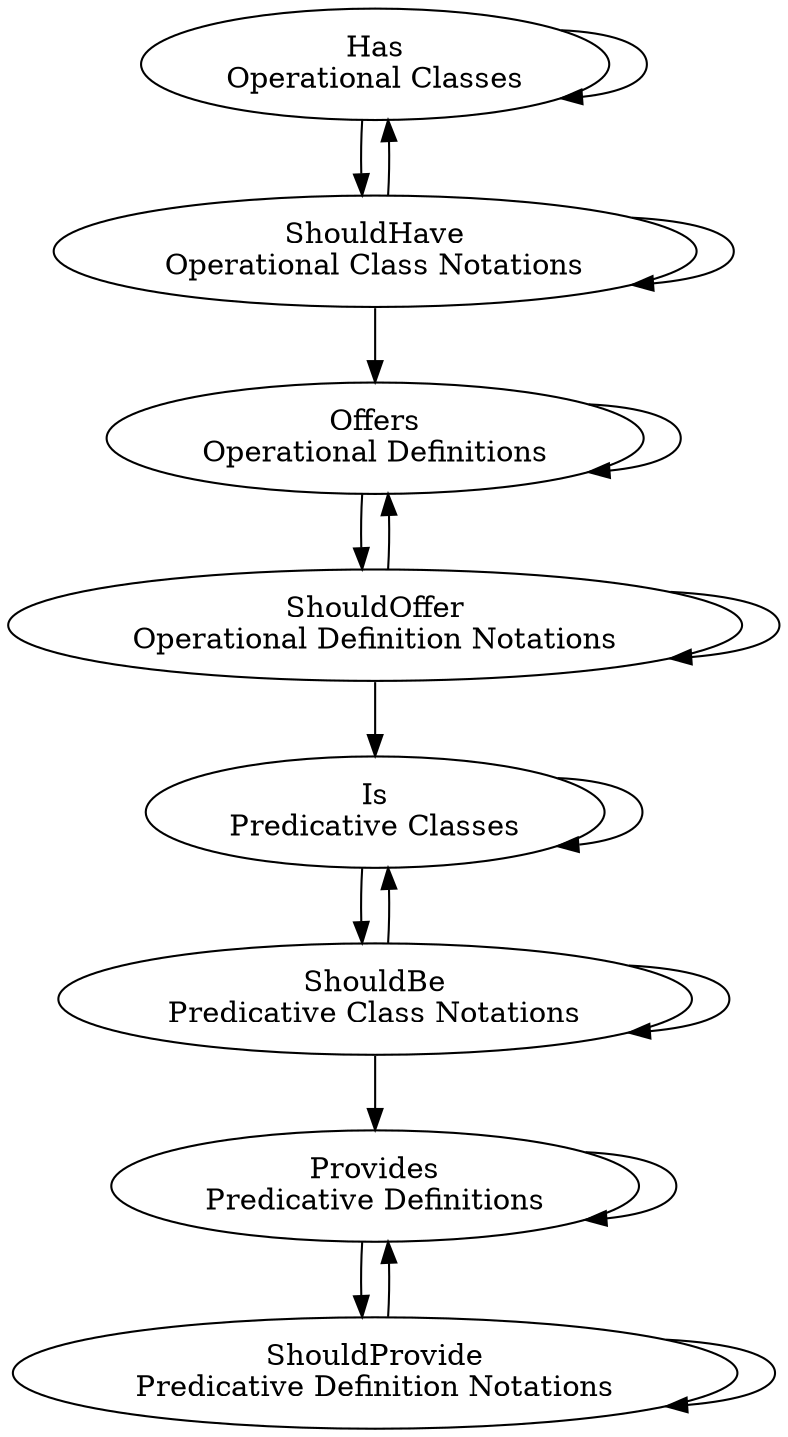 digraph hierarchy {
  // Ideally, we would use the following alphabetical list.

  /*
  Does [label = "\N\nOperational Classes"]
  Entails [label = "\N\nOperational Class Notations"]
  Gives [label = "\N\nOperational Definitions"]
  Has [label = "\N\nOperational Definition Notations"]
  Is [label = "\N\nPredicative Classes"]
  Justifies [label = "\N\nPredicative Class Notations"]
  Provides [label = "\N\nPredicative Definitions"]
  Supports [label = "\N\nPredicative Definition Notations"]
  */

  // However, that would require giving up
  // "has" for operational classes or "is" for predicative classes,
  // which we do not want to do.
  // Thus, we would rather use the following list of alphabetical pairs.

  /*
  Has [label = "\N\nOperational Classes"]
  a [label = "\N\nOperational Class Notations"]
  b [label = "\N\nOperational Definitions"]
  c [label = "\N\nOperational Definition Notations"]
  Is [label = "\N\nPredicative Classes"]
  d [label = "\N\nPredicative Class Notations"]
  e [label = "\N\nPredicative Definitions"]
  f [label = "\N\nPredicative Definition Notations"]
  */

  // Let us try to solve this lattice problem.

  /*
  constraints: H < a, a < b, b < c, I < d, d < e, e < f,
               H < I, a < d, b < e, c < f,
               I <> a, a <> b, b <> c, c <> d, d <> e, e <> f
  derived: J <= a, K <= b, L <= c, K <= d, L <= e, O <= f,
           a <= W, b <= X, c <= Y, d <= X, e <= Y, f <= Z
  simplified: J <= a <= W, K <= b <= X, L <= c <= Y,
              K <= d <= X, L <= e <= Y, O <= f <= Z
  combined: J <= a <= W, a < min b d,
            K <= b <= X, b < min c e,
            L <= c <= Y, c < f, K <= d <= X, d < e,
            L <= e <= Y, e < f, O <= f <= Z
  vague: a "is like gives", b "is like implies", c "is like gives",
         d "is like gives", e "is like implies", f "is like gives"
  proposed: a = J(ustifies), b = M(anifests), c = O(ffers),
            d = P(rovides), e = S(upports), f = Y(ields)
  */

  // Well, perhaps mnemonic names would work better.

  OC [label = "Has\nOperational Classes"]
  OCN [label = "ShouldHave\nOperational Class Notations"]
  OD [label = "Offers\nOperational Definitions"]
  ODN [label = "ShouldOffer\nOperational Definition Notations"]
  PC [label = "Is\nPredicative Classes"]
  PCN [label = "ShouldBe\nPredicative Class Notations"]
  PD [label = "Provides\nPredicative Definitions"]
  PDN [label = "ShouldProvide\nPredicative Definition Notations"]

  // # Loops

  OC -> OC
  OCN -> OCN
  OD -> OD
  ODN -> ODN
  PC -> PC
  PCN -> PCN
  PD -> PD
  PDN -> PDN

  // # Paths

  OC -> OCN
  OCN -> OD
  OD -> ODN
  ODN -> PC
  PC -> PCN
  PCN -> PD
  PD -> PDN

  // # Cycles

  OCN -> OC
  ODN -> OD
  PCN -> PC
  PDN -> PD
}
